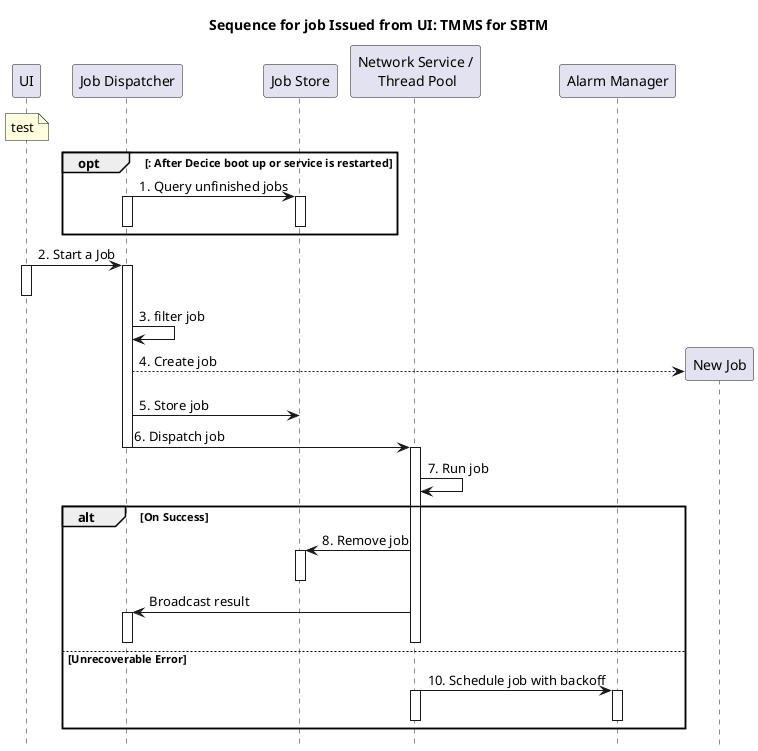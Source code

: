 @startuml

title Sequence for job Issued from UI: TMMS for SBTM
hide footbox

participant UI
participant "Job Dispatcher" as jobd
participant "Job Store" as jobs
participant "Network Service /\n Thread Pool" as ns
participant "Alarm Manager" as am

note over UI : test

opt : After Decice boot up or service is restarted
jobd -> jobs : 1. Query unfinished jobs
activate jobd
activate jobs
deactivate jobd
deactivate jobs
end

UI -> jobd : 2. Start a Job
activate UI
activate jobd
deactivate UI
jobd -> jobd : 3. filter job
create "New Job"
jobd --> "New Job" : 4. Create job

jobd -> jobs : 5. Store job

jobd -> ns  : 6. Dispatch job
deactivate jobd
activate ns
ns -> ns : 7. Run job

alt On Success
  ns -> jobs : 8. Remove job
  activate jobs
  deactivate jobs

  ns -> jobd : Broadcast result
  activate jobd
  deactivate jobd

else  Unrecoverable Error
 deactivate ns
  ns -> am : 10. Schedule job with backoff
  activate ns
  activate am
  deactivate ns
  deactivate am
end

@enduml